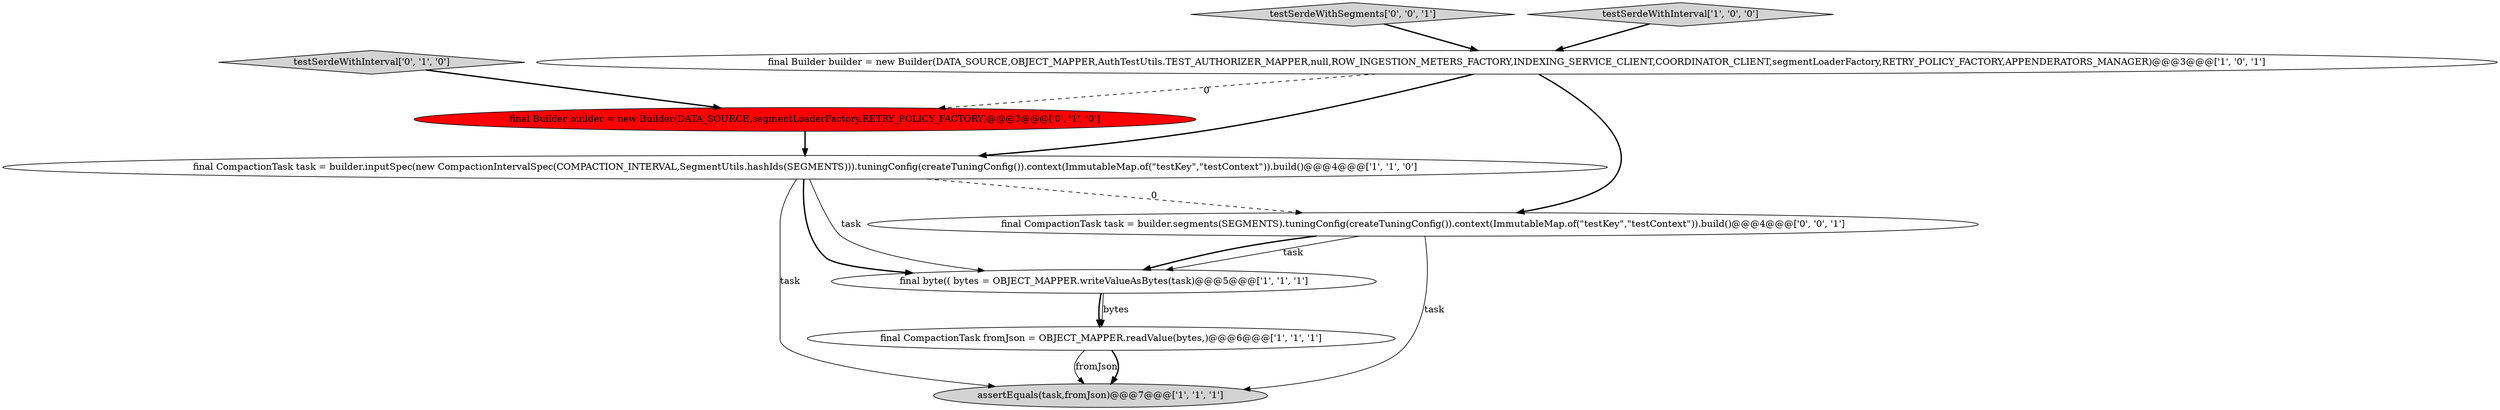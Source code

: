 digraph {
9 [style = filled, label = "testSerdeWithSegments['0', '0', '1']", fillcolor = lightgray, shape = diamond image = "AAA0AAABBB3BBB"];
2 [style = filled, label = "final CompactionTask task = builder.inputSpec(new CompactionIntervalSpec(COMPACTION_INTERVAL,SegmentUtils.hashIds(SEGMENTS))).tuningConfig(createTuningConfig()).context(ImmutableMap.of(\"testKey\",\"testContext\")).build()@@@4@@@['1', '1', '0']", fillcolor = white, shape = ellipse image = "AAA0AAABBB1BBB"];
1 [style = filled, label = "final byte(( bytes = OBJECT_MAPPER.writeValueAsBytes(task)@@@5@@@['1', '1', '1']", fillcolor = white, shape = ellipse image = "AAA0AAABBB1BBB"];
7 [style = filled, label = "testSerdeWithInterval['0', '1', '0']", fillcolor = lightgray, shape = diamond image = "AAA0AAABBB2BBB"];
0 [style = filled, label = "assertEquals(task,fromJson)@@@7@@@['1', '1', '1']", fillcolor = lightgray, shape = ellipse image = "AAA0AAABBB1BBB"];
5 [style = filled, label = "final CompactionTask fromJson = OBJECT_MAPPER.readValue(bytes,)@@@6@@@['1', '1', '1']", fillcolor = white, shape = ellipse image = "AAA0AAABBB1BBB"];
8 [style = filled, label = "final CompactionTask task = builder.segments(SEGMENTS).tuningConfig(createTuningConfig()).context(ImmutableMap.of(\"testKey\",\"testContext\")).build()@@@4@@@['0', '0', '1']", fillcolor = white, shape = ellipse image = "AAA0AAABBB3BBB"];
3 [style = filled, label = "testSerdeWithInterval['1', '0', '0']", fillcolor = lightgray, shape = diamond image = "AAA0AAABBB1BBB"];
6 [style = filled, label = "final Builder builder = new Builder(DATA_SOURCE,segmentLoaderFactory,RETRY_POLICY_FACTORY)@@@3@@@['0', '1', '0']", fillcolor = red, shape = ellipse image = "AAA1AAABBB2BBB"];
4 [style = filled, label = "final Builder builder = new Builder(DATA_SOURCE,OBJECT_MAPPER,AuthTestUtils.TEST_AUTHORIZER_MAPPER,null,ROW_INGESTION_METERS_FACTORY,INDEXING_SERVICE_CLIENT,COORDINATOR_CLIENT,segmentLoaderFactory,RETRY_POLICY_FACTORY,APPENDERATORS_MANAGER)@@@3@@@['1', '0', '1']", fillcolor = white, shape = ellipse image = "AAA0AAABBB1BBB"];
1->5 [style = bold, label=""];
8->1 [style = bold, label=""];
4->8 [style = bold, label=""];
4->2 [style = bold, label=""];
5->0 [style = solid, label="fromJson"];
5->0 [style = bold, label=""];
9->4 [style = bold, label=""];
1->5 [style = solid, label="bytes"];
4->6 [style = dashed, label="0"];
2->8 [style = dashed, label="0"];
3->4 [style = bold, label=""];
8->0 [style = solid, label="task"];
2->1 [style = bold, label=""];
2->1 [style = solid, label="task"];
8->1 [style = solid, label="task"];
7->6 [style = bold, label=""];
6->2 [style = bold, label=""];
2->0 [style = solid, label="task"];
}
